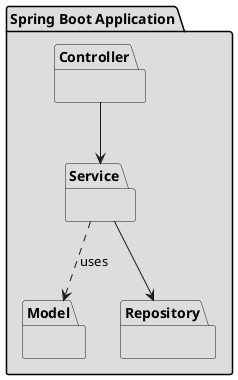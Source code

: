 @startuml PackageDiagram

package "Spring Boot Application" #DDDDDD{
    package "Model" #DDDDDD {

    }

package "Repository" #DDDDDD{

}

package "Service" #DDDDDD{

}

package "Controller" #DDDDDD{

}

}

Controller --> Service
Service --> Repository
Service ..> Model : uses

@enduml